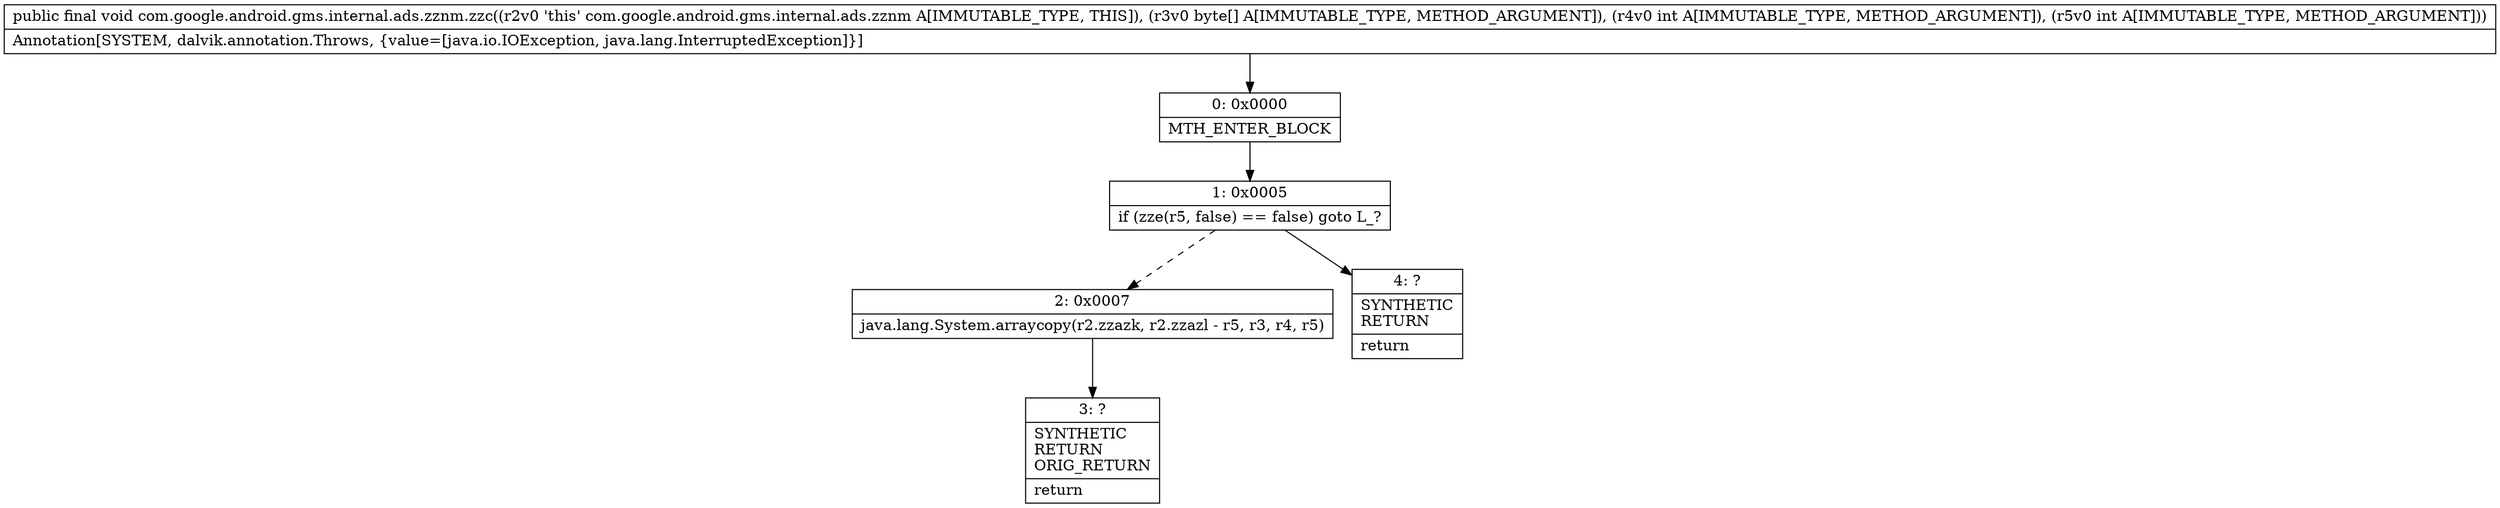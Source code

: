 digraph "CFG forcom.google.android.gms.internal.ads.zznm.zzc([BII)V" {
Node_0 [shape=record,label="{0\:\ 0x0000|MTH_ENTER_BLOCK\l}"];
Node_1 [shape=record,label="{1\:\ 0x0005|if (zze(r5, false) == false) goto L_?\l}"];
Node_2 [shape=record,label="{2\:\ 0x0007|java.lang.System.arraycopy(r2.zzazk, r2.zzazl \- r5, r3, r4, r5)\l}"];
Node_3 [shape=record,label="{3\:\ ?|SYNTHETIC\lRETURN\lORIG_RETURN\l|return\l}"];
Node_4 [shape=record,label="{4\:\ ?|SYNTHETIC\lRETURN\l|return\l}"];
MethodNode[shape=record,label="{public final void com.google.android.gms.internal.ads.zznm.zzc((r2v0 'this' com.google.android.gms.internal.ads.zznm A[IMMUTABLE_TYPE, THIS]), (r3v0 byte[] A[IMMUTABLE_TYPE, METHOD_ARGUMENT]), (r4v0 int A[IMMUTABLE_TYPE, METHOD_ARGUMENT]), (r5v0 int A[IMMUTABLE_TYPE, METHOD_ARGUMENT]))  | Annotation[SYSTEM, dalvik.annotation.Throws, \{value=[java.io.IOException, java.lang.InterruptedException]\}]\l}"];
MethodNode -> Node_0;
Node_0 -> Node_1;
Node_1 -> Node_2[style=dashed];
Node_1 -> Node_4;
Node_2 -> Node_3;
}

